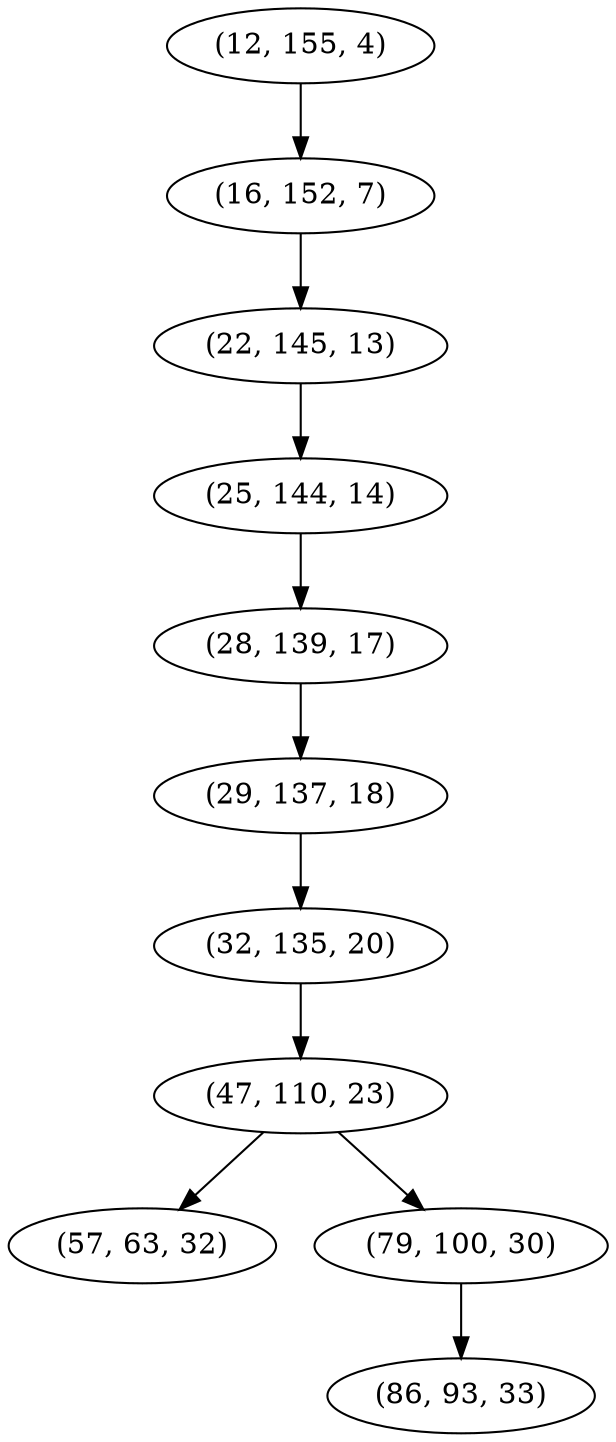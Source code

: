 digraph tree {
    "(12, 155, 4)";
    "(16, 152, 7)";
    "(22, 145, 13)";
    "(25, 144, 14)";
    "(28, 139, 17)";
    "(29, 137, 18)";
    "(32, 135, 20)";
    "(47, 110, 23)";
    "(57, 63, 32)";
    "(79, 100, 30)";
    "(86, 93, 33)";
    "(12, 155, 4)" -> "(16, 152, 7)";
    "(16, 152, 7)" -> "(22, 145, 13)";
    "(22, 145, 13)" -> "(25, 144, 14)";
    "(25, 144, 14)" -> "(28, 139, 17)";
    "(28, 139, 17)" -> "(29, 137, 18)";
    "(29, 137, 18)" -> "(32, 135, 20)";
    "(32, 135, 20)" -> "(47, 110, 23)";
    "(47, 110, 23)" -> "(57, 63, 32)";
    "(47, 110, 23)" -> "(79, 100, 30)";
    "(79, 100, 30)" -> "(86, 93, 33)";
}
